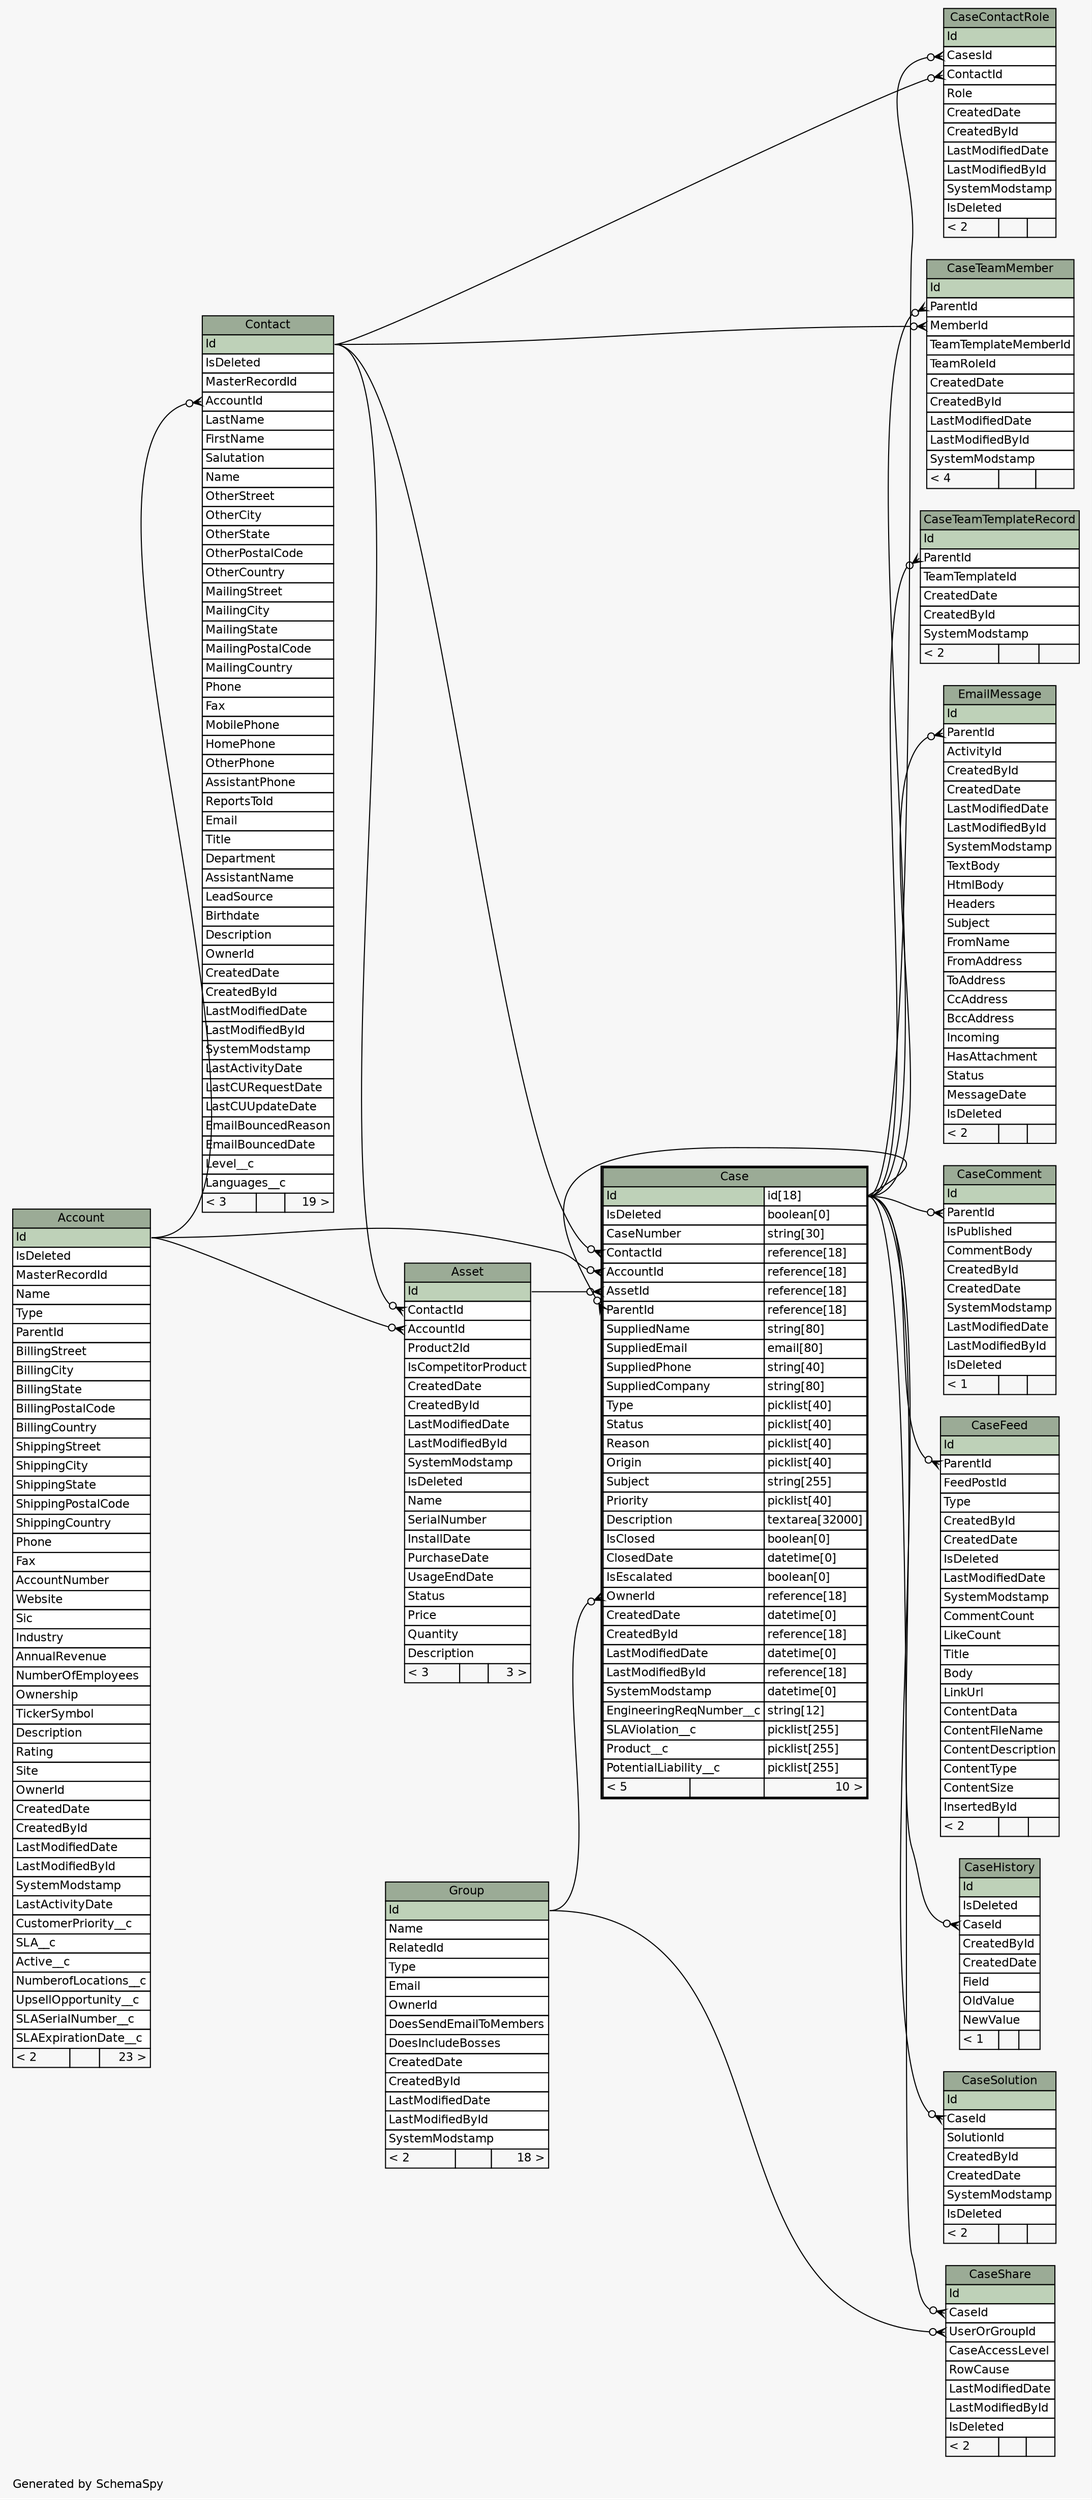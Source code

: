 // dot 2.36.0 on Mac OS X 10.11.6
// SchemaSpy rev 590
digraph "oneDegreeRelationshipsDiagram" {
  graph [
    rankdir="RL"
    bgcolor="#f7f7f7"
    label="\nGenerated by SchemaSpy"
    labeljust="l"
    nodesep="0.18"
    ranksep="0.46"
    fontname="Helvetica"
    fontsize="11"
  ];
  node [
    fontname="Helvetica"
    fontsize="11"
    shape="plaintext"
  ];
  edge [
    arrowsize="0.8"
  ];
  "Asset":"AccountId":w -> "Account":"Id":e [arrowhead=none dir=back arrowtail=crowodot];
  "Asset":"ContactId":w -> "Contact":"Id":e [arrowhead=none dir=back arrowtail=crowodot];
  "Case":"AccountId":w -> "Account":"Id":e [arrowhead=none dir=back arrowtail=crowodot];
  "Case":"AssetId":w -> "Asset":"Id":e [arrowhead=none dir=back arrowtail=crowodot];
  "Case":"ContactId":w -> "Contact":"Id":e [arrowhead=none dir=back arrowtail=crowodot];
  "Case":"OwnerId":w -> "Group":"Id":e [arrowhead=none dir=back arrowtail=crowodot];
  "Case":"ParentId":w -> "Case":"Id.type":e [arrowhead=none dir=back arrowtail=crowodot];
  "CaseComment":"ParentId":w -> "Case":"Id.type":e [arrowhead=none dir=back arrowtail=crowodot];
  "CaseContactRole":"CasesId":w -> "Case":"Id.type":e [arrowhead=none dir=back arrowtail=crowodot];
  "CaseContactRole":"ContactId":w -> "Contact":"Id":e [arrowhead=none dir=back arrowtail=crowodot];
  "CaseFeed":"ParentId":w -> "Case":"Id.type":e [arrowhead=none dir=back arrowtail=crowodot];
  "CaseHistory":"CaseId":w -> "Case":"Id.type":e [arrowhead=none dir=back arrowtail=crowodot];
  "CaseShare":"CaseId":w -> "Case":"Id.type":e [arrowhead=none dir=back arrowtail=crowodot];
  "CaseShare":"UserOrGroupId":w -> "Group":"Id":e [arrowhead=none dir=back arrowtail=crowodot];
  "CaseSolution":"CaseId":w -> "Case":"Id.type":e [arrowhead=none dir=back arrowtail=crowodot];
  "CaseTeamMember":"MemberId":w -> "Contact":"Id":e [arrowhead=none dir=back arrowtail=crowodot];
  "CaseTeamMember":"ParentId":w -> "Case":"Id.type":e [arrowhead=none dir=back arrowtail=crowodot];
  "CaseTeamTemplateRecord":"ParentId":w -> "Case":"Id.type":e [arrowhead=none dir=back arrowtail=crowodot];
  "Contact":"AccountId":w -> "Account":"Id":e [arrowhead=none dir=back arrowtail=crowodot];
  "EmailMessage":"ParentId":w -> "Case":"Id.type":e [arrowhead=none dir=back arrowtail=crowodot];
  "Account" [
    label=<
    <TABLE BORDER="0" CELLBORDER="1" CELLSPACING="0" BGCOLOR="#ffffff">
      <TR><TD COLSPAN="3" BGCOLOR="#9bab96" ALIGN="CENTER">Account</TD></TR>
      <TR><TD PORT="Id" COLSPAN="3" BGCOLOR="#bed1b8" ALIGN="LEFT">Id</TD></TR>
      <TR><TD PORT="IsDeleted" COLSPAN="3" ALIGN="LEFT">IsDeleted</TD></TR>
      <TR><TD PORT="MasterRecordId" COLSPAN="3" ALIGN="LEFT">MasterRecordId</TD></TR>
      <TR><TD PORT="Name" COLSPAN="3" ALIGN="LEFT">Name</TD></TR>
      <TR><TD PORT="Type" COLSPAN="3" ALIGN="LEFT">Type</TD></TR>
      <TR><TD PORT="ParentId" COLSPAN="3" ALIGN="LEFT">ParentId</TD></TR>
      <TR><TD PORT="BillingStreet" COLSPAN="3" ALIGN="LEFT">BillingStreet</TD></TR>
      <TR><TD PORT="BillingCity" COLSPAN="3" ALIGN="LEFT">BillingCity</TD></TR>
      <TR><TD PORT="BillingState" COLSPAN="3" ALIGN="LEFT">BillingState</TD></TR>
      <TR><TD PORT="BillingPostalCode" COLSPAN="3" ALIGN="LEFT">BillingPostalCode</TD></TR>
      <TR><TD PORT="BillingCountry" COLSPAN="3" ALIGN="LEFT">BillingCountry</TD></TR>
      <TR><TD PORT="ShippingStreet" COLSPAN="3" ALIGN="LEFT">ShippingStreet</TD></TR>
      <TR><TD PORT="ShippingCity" COLSPAN="3" ALIGN="LEFT">ShippingCity</TD></TR>
      <TR><TD PORT="ShippingState" COLSPAN="3" ALIGN="LEFT">ShippingState</TD></TR>
      <TR><TD PORT="ShippingPostalCode" COLSPAN="3" ALIGN="LEFT">ShippingPostalCode</TD></TR>
      <TR><TD PORT="ShippingCountry" COLSPAN="3" ALIGN="LEFT">ShippingCountry</TD></TR>
      <TR><TD PORT="Phone" COLSPAN="3" ALIGN="LEFT">Phone</TD></TR>
      <TR><TD PORT="Fax" COLSPAN="3" ALIGN="LEFT">Fax</TD></TR>
      <TR><TD PORT="AccountNumber" COLSPAN="3" ALIGN="LEFT">AccountNumber</TD></TR>
      <TR><TD PORT="Website" COLSPAN="3" ALIGN="LEFT">Website</TD></TR>
      <TR><TD PORT="Sic" COLSPAN="3" ALIGN="LEFT">Sic</TD></TR>
      <TR><TD PORT="Industry" COLSPAN="3" ALIGN="LEFT">Industry</TD></TR>
      <TR><TD PORT="AnnualRevenue" COLSPAN="3" ALIGN="LEFT">AnnualRevenue</TD></TR>
      <TR><TD PORT="NumberOfEmployees" COLSPAN="3" ALIGN="LEFT">NumberOfEmployees</TD></TR>
      <TR><TD PORT="Ownership" COLSPAN="3" ALIGN="LEFT">Ownership</TD></TR>
      <TR><TD PORT="TickerSymbol" COLSPAN="3" ALIGN="LEFT">TickerSymbol</TD></TR>
      <TR><TD PORT="Description" COLSPAN="3" ALIGN="LEFT">Description</TD></TR>
      <TR><TD PORT="Rating" COLSPAN="3" ALIGN="LEFT">Rating</TD></TR>
      <TR><TD PORT="Site" COLSPAN="3" ALIGN="LEFT">Site</TD></TR>
      <TR><TD PORT="OwnerId" COLSPAN="3" ALIGN="LEFT">OwnerId</TD></TR>
      <TR><TD PORT="CreatedDate" COLSPAN="3" ALIGN="LEFT">CreatedDate</TD></TR>
      <TR><TD PORT="CreatedById" COLSPAN="3" ALIGN="LEFT">CreatedById</TD></TR>
      <TR><TD PORT="LastModifiedDate" COLSPAN="3" ALIGN="LEFT">LastModifiedDate</TD></TR>
      <TR><TD PORT="LastModifiedById" COLSPAN="3" ALIGN="LEFT">LastModifiedById</TD></TR>
      <TR><TD PORT="SystemModstamp" COLSPAN="3" ALIGN="LEFT">SystemModstamp</TD></TR>
      <TR><TD PORT="LastActivityDate" COLSPAN="3" ALIGN="LEFT">LastActivityDate</TD></TR>
      <TR><TD PORT="CustomerPriority__c" COLSPAN="3" ALIGN="LEFT">CustomerPriority__c</TD></TR>
      <TR><TD PORT="SLA__c" COLSPAN="3" ALIGN="LEFT">SLA__c</TD></TR>
      <TR><TD PORT="Active__c" COLSPAN="3" ALIGN="LEFT">Active__c</TD></TR>
      <TR><TD PORT="NumberofLocations__c" COLSPAN="3" ALIGN="LEFT">NumberofLocations__c</TD></TR>
      <TR><TD PORT="UpsellOpportunity__c" COLSPAN="3" ALIGN="LEFT">UpsellOpportunity__c</TD></TR>
      <TR><TD PORT="SLASerialNumber__c" COLSPAN="3" ALIGN="LEFT">SLASerialNumber__c</TD></TR>
      <TR><TD PORT="SLAExpirationDate__c" COLSPAN="3" ALIGN="LEFT">SLAExpirationDate__c</TD></TR>
      <TR><TD ALIGN="LEFT" BGCOLOR="#f7f7f7">&lt; 2</TD><TD ALIGN="RIGHT" BGCOLOR="#f7f7f7">  </TD><TD ALIGN="RIGHT" BGCOLOR="#f7f7f7">23 &gt;</TD></TR>
    </TABLE>>
    URL="Account.html"
    tooltip="Account"
  ];
  "Asset" [
    label=<
    <TABLE BORDER="0" CELLBORDER="1" CELLSPACING="0" BGCOLOR="#ffffff">
      <TR><TD COLSPAN="3" BGCOLOR="#9bab96" ALIGN="CENTER">Asset</TD></TR>
      <TR><TD PORT="Id" COLSPAN="3" BGCOLOR="#bed1b8" ALIGN="LEFT">Id</TD></TR>
      <TR><TD PORT="ContactId" COLSPAN="3" ALIGN="LEFT">ContactId</TD></TR>
      <TR><TD PORT="AccountId" COLSPAN="3" ALIGN="LEFT">AccountId</TD></TR>
      <TR><TD PORT="Product2Id" COLSPAN="3" ALIGN="LEFT">Product2Id</TD></TR>
      <TR><TD PORT="IsCompetitorProduct" COLSPAN="3" ALIGN="LEFT">IsCompetitorProduct</TD></TR>
      <TR><TD PORT="CreatedDate" COLSPAN="3" ALIGN="LEFT">CreatedDate</TD></TR>
      <TR><TD PORT="CreatedById" COLSPAN="3" ALIGN="LEFT">CreatedById</TD></TR>
      <TR><TD PORT="LastModifiedDate" COLSPAN="3" ALIGN="LEFT">LastModifiedDate</TD></TR>
      <TR><TD PORT="LastModifiedById" COLSPAN="3" ALIGN="LEFT">LastModifiedById</TD></TR>
      <TR><TD PORT="SystemModstamp" COLSPAN="3" ALIGN="LEFT">SystemModstamp</TD></TR>
      <TR><TD PORT="IsDeleted" COLSPAN="3" ALIGN="LEFT">IsDeleted</TD></TR>
      <TR><TD PORT="Name" COLSPAN="3" ALIGN="LEFT">Name</TD></TR>
      <TR><TD PORT="SerialNumber" COLSPAN="3" ALIGN="LEFT">SerialNumber</TD></TR>
      <TR><TD PORT="InstallDate" COLSPAN="3" ALIGN="LEFT">InstallDate</TD></TR>
      <TR><TD PORT="PurchaseDate" COLSPAN="3" ALIGN="LEFT">PurchaseDate</TD></TR>
      <TR><TD PORT="UsageEndDate" COLSPAN="3" ALIGN="LEFT">UsageEndDate</TD></TR>
      <TR><TD PORT="Status" COLSPAN="3" ALIGN="LEFT">Status</TD></TR>
      <TR><TD PORT="Price" COLSPAN="3" ALIGN="LEFT">Price</TD></TR>
      <TR><TD PORT="Quantity" COLSPAN="3" ALIGN="LEFT">Quantity</TD></TR>
      <TR><TD PORT="Description" COLSPAN="3" ALIGN="LEFT">Description</TD></TR>
      <TR><TD ALIGN="LEFT" BGCOLOR="#f7f7f7">&lt; 3</TD><TD ALIGN="RIGHT" BGCOLOR="#f7f7f7">  </TD><TD ALIGN="RIGHT" BGCOLOR="#f7f7f7">3 &gt;</TD></TR>
    </TABLE>>
    URL="Asset.html"
    tooltip="Asset"
  ];
  "Case" [
    label=<
    <TABLE BORDER="2" CELLBORDER="1" CELLSPACING="0" BGCOLOR="#ffffff">
      <TR><TD COLSPAN="3" BGCOLOR="#9bab96" ALIGN="CENTER">Case</TD></TR>
      <TR><TD PORT="Id" COLSPAN="2" BGCOLOR="#bed1b8" ALIGN="LEFT">Id</TD><TD PORT="Id.type" ALIGN="LEFT">id[18]</TD></TR>
      <TR><TD PORT="IsDeleted" COLSPAN="2" ALIGN="LEFT">IsDeleted</TD><TD PORT="IsDeleted.type" ALIGN="LEFT">boolean[0]</TD></TR>
      <TR><TD PORT="CaseNumber" COLSPAN="2" ALIGN="LEFT">CaseNumber</TD><TD PORT="CaseNumber.type" ALIGN="LEFT">string[30]</TD></TR>
      <TR><TD PORT="ContactId" COLSPAN="2" ALIGN="LEFT">ContactId</TD><TD PORT="ContactId.type" ALIGN="LEFT">reference[18]</TD></TR>
      <TR><TD PORT="AccountId" COLSPAN="2" ALIGN="LEFT">AccountId</TD><TD PORT="AccountId.type" ALIGN="LEFT">reference[18]</TD></TR>
      <TR><TD PORT="AssetId" COLSPAN="2" ALIGN="LEFT">AssetId</TD><TD PORT="AssetId.type" ALIGN="LEFT">reference[18]</TD></TR>
      <TR><TD PORT="ParentId" COLSPAN="2" ALIGN="LEFT">ParentId</TD><TD PORT="ParentId.type" ALIGN="LEFT">reference[18]</TD></TR>
      <TR><TD PORT="SuppliedName" COLSPAN="2" ALIGN="LEFT">SuppliedName</TD><TD PORT="SuppliedName.type" ALIGN="LEFT">string[80]</TD></TR>
      <TR><TD PORT="SuppliedEmail" COLSPAN="2" ALIGN="LEFT">SuppliedEmail</TD><TD PORT="SuppliedEmail.type" ALIGN="LEFT">email[80]</TD></TR>
      <TR><TD PORT="SuppliedPhone" COLSPAN="2" ALIGN="LEFT">SuppliedPhone</TD><TD PORT="SuppliedPhone.type" ALIGN="LEFT">string[40]</TD></TR>
      <TR><TD PORT="SuppliedCompany" COLSPAN="2" ALIGN="LEFT">SuppliedCompany</TD><TD PORT="SuppliedCompany.type" ALIGN="LEFT">string[80]</TD></TR>
      <TR><TD PORT="Type" COLSPAN="2" ALIGN="LEFT">Type</TD><TD PORT="Type.type" ALIGN="LEFT">picklist[40]</TD></TR>
      <TR><TD PORT="Status" COLSPAN="2" ALIGN="LEFT">Status</TD><TD PORT="Status.type" ALIGN="LEFT">picklist[40]</TD></TR>
      <TR><TD PORT="Reason" COLSPAN="2" ALIGN="LEFT">Reason</TD><TD PORT="Reason.type" ALIGN="LEFT">picklist[40]</TD></TR>
      <TR><TD PORT="Origin" COLSPAN="2" ALIGN="LEFT">Origin</TD><TD PORT="Origin.type" ALIGN="LEFT">picklist[40]</TD></TR>
      <TR><TD PORT="Subject" COLSPAN="2" ALIGN="LEFT">Subject</TD><TD PORT="Subject.type" ALIGN="LEFT">string[255]</TD></TR>
      <TR><TD PORT="Priority" COLSPAN="2" ALIGN="LEFT">Priority</TD><TD PORT="Priority.type" ALIGN="LEFT">picklist[40]</TD></TR>
      <TR><TD PORT="Description" COLSPAN="2" ALIGN="LEFT">Description</TD><TD PORT="Description.type" ALIGN="LEFT">textarea[32000]</TD></TR>
      <TR><TD PORT="IsClosed" COLSPAN="2" ALIGN="LEFT">IsClosed</TD><TD PORT="IsClosed.type" ALIGN="LEFT">boolean[0]</TD></TR>
      <TR><TD PORT="ClosedDate" COLSPAN="2" ALIGN="LEFT">ClosedDate</TD><TD PORT="ClosedDate.type" ALIGN="LEFT">datetime[0]</TD></TR>
      <TR><TD PORT="IsEscalated" COLSPAN="2" ALIGN="LEFT">IsEscalated</TD><TD PORT="IsEscalated.type" ALIGN="LEFT">boolean[0]</TD></TR>
      <TR><TD PORT="OwnerId" COLSPAN="2" ALIGN="LEFT">OwnerId</TD><TD PORT="OwnerId.type" ALIGN="LEFT">reference[18]</TD></TR>
      <TR><TD PORT="CreatedDate" COLSPAN="2" ALIGN="LEFT">CreatedDate</TD><TD PORT="CreatedDate.type" ALIGN="LEFT">datetime[0]</TD></TR>
      <TR><TD PORT="CreatedById" COLSPAN="2" ALIGN="LEFT">CreatedById</TD><TD PORT="CreatedById.type" ALIGN="LEFT">reference[18]</TD></TR>
      <TR><TD PORT="LastModifiedDate" COLSPAN="2" ALIGN="LEFT">LastModifiedDate</TD><TD PORT="LastModifiedDate.type" ALIGN="LEFT">datetime[0]</TD></TR>
      <TR><TD PORT="LastModifiedById" COLSPAN="2" ALIGN="LEFT">LastModifiedById</TD><TD PORT="LastModifiedById.type" ALIGN="LEFT">reference[18]</TD></TR>
      <TR><TD PORT="SystemModstamp" COLSPAN="2" ALIGN="LEFT">SystemModstamp</TD><TD PORT="SystemModstamp.type" ALIGN="LEFT">datetime[0]</TD></TR>
      <TR><TD PORT="EngineeringReqNumber__c" COLSPAN="2" ALIGN="LEFT">EngineeringReqNumber__c</TD><TD PORT="EngineeringReqNumber__c.type" ALIGN="LEFT">string[12]</TD></TR>
      <TR><TD PORT="SLAViolation__c" COLSPAN="2" ALIGN="LEFT">SLAViolation__c</TD><TD PORT="SLAViolation__c.type" ALIGN="LEFT">picklist[255]</TD></TR>
      <TR><TD PORT="Product__c" COLSPAN="2" ALIGN="LEFT">Product__c</TD><TD PORT="Product__c.type" ALIGN="LEFT">picklist[255]</TD></TR>
      <TR><TD PORT="PotentialLiability__c" COLSPAN="2" ALIGN="LEFT">PotentialLiability__c</TD><TD PORT="PotentialLiability__c.type" ALIGN="LEFT">picklist[255]</TD></TR>
      <TR><TD ALIGN="LEFT" BGCOLOR="#f7f7f7">&lt; 5</TD><TD ALIGN="RIGHT" BGCOLOR="#f7f7f7">  </TD><TD ALIGN="RIGHT" BGCOLOR="#f7f7f7">10 &gt;</TD></TR>
    </TABLE>>
    URL="Case.html"
    tooltip="Case"
  ];
  "CaseComment" [
    label=<
    <TABLE BORDER="0" CELLBORDER="1" CELLSPACING="0" BGCOLOR="#ffffff">
      <TR><TD COLSPAN="3" BGCOLOR="#9bab96" ALIGN="CENTER">CaseComment</TD></TR>
      <TR><TD PORT="Id" COLSPAN="3" BGCOLOR="#bed1b8" ALIGN="LEFT">Id</TD></TR>
      <TR><TD PORT="ParentId" COLSPAN="3" ALIGN="LEFT">ParentId</TD></TR>
      <TR><TD PORT="IsPublished" COLSPAN="3" ALIGN="LEFT">IsPublished</TD></TR>
      <TR><TD PORT="CommentBody" COLSPAN="3" ALIGN="LEFT">CommentBody</TD></TR>
      <TR><TD PORT="CreatedById" COLSPAN="3" ALIGN="LEFT">CreatedById</TD></TR>
      <TR><TD PORT="CreatedDate" COLSPAN="3" ALIGN="LEFT">CreatedDate</TD></TR>
      <TR><TD PORT="SystemModstamp" COLSPAN="3" ALIGN="LEFT">SystemModstamp</TD></TR>
      <TR><TD PORT="LastModifiedDate" COLSPAN="3" ALIGN="LEFT">LastModifiedDate</TD></TR>
      <TR><TD PORT="LastModifiedById" COLSPAN="3" ALIGN="LEFT">LastModifiedById</TD></TR>
      <TR><TD PORT="IsDeleted" COLSPAN="3" ALIGN="LEFT">IsDeleted</TD></TR>
      <TR><TD ALIGN="LEFT" BGCOLOR="#f7f7f7">&lt; 1</TD><TD ALIGN="RIGHT" BGCOLOR="#f7f7f7">  </TD><TD ALIGN="RIGHT" BGCOLOR="#f7f7f7">  </TD></TR>
    </TABLE>>
    URL="CaseComment.html"
    tooltip="CaseComment"
  ];
  "CaseContactRole" [
    label=<
    <TABLE BORDER="0" CELLBORDER="1" CELLSPACING="0" BGCOLOR="#ffffff">
      <TR><TD COLSPAN="3" BGCOLOR="#9bab96" ALIGN="CENTER">CaseContactRole</TD></TR>
      <TR><TD PORT="Id" COLSPAN="3" BGCOLOR="#bed1b8" ALIGN="LEFT">Id</TD></TR>
      <TR><TD PORT="CasesId" COLSPAN="3" ALIGN="LEFT">CasesId</TD></TR>
      <TR><TD PORT="ContactId" COLSPAN="3" ALIGN="LEFT">ContactId</TD></TR>
      <TR><TD PORT="Role" COLSPAN="3" ALIGN="LEFT">Role</TD></TR>
      <TR><TD PORT="CreatedDate" COLSPAN="3" ALIGN="LEFT">CreatedDate</TD></TR>
      <TR><TD PORT="CreatedById" COLSPAN="3" ALIGN="LEFT">CreatedById</TD></TR>
      <TR><TD PORT="LastModifiedDate" COLSPAN="3" ALIGN="LEFT">LastModifiedDate</TD></TR>
      <TR><TD PORT="LastModifiedById" COLSPAN="3" ALIGN="LEFT">LastModifiedById</TD></TR>
      <TR><TD PORT="SystemModstamp" COLSPAN="3" ALIGN="LEFT">SystemModstamp</TD></TR>
      <TR><TD PORT="IsDeleted" COLSPAN="3" ALIGN="LEFT">IsDeleted</TD></TR>
      <TR><TD ALIGN="LEFT" BGCOLOR="#f7f7f7">&lt; 2</TD><TD ALIGN="RIGHT" BGCOLOR="#f7f7f7">  </TD><TD ALIGN="RIGHT" BGCOLOR="#f7f7f7">  </TD></TR>
    </TABLE>>
    URL="CaseContactRole.html"
    tooltip="CaseContactRole"
  ];
  "CaseFeed" [
    label=<
    <TABLE BORDER="0" CELLBORDER="1" CELLSPACING="0" BGCOLOR="#ffffff">
      <TR><TD COLSPAN="3" BGCOLOR="#9bab96" ALIGN="CENTER">CaseFeed</TD></TR>
      <TR><TD PORT="Id" COLSPAN="3" BGCOLOR="#bed1b8" ALIGN="LEFT">Id</TD></TR>
      <TR><TD PORT="ParentId" COLSPAN="3" ALIGN="LEFT">ParentId</TD></TR>
      <TR><TD PORT="FeedPostId" COLSPAN="3" ALIGN="LEFT">FeedPostId</TD></TR>
      <TR><TD PORT="Type" COLSPAN="3" ALIGN="LEFT">Type</TD></TR>
      <TR><TD PORT="CreatedById" COLSPAN="3" ALIGN="LEFT">CreatedById</TD></TR>
      <TR><TD PORT="CreatedDate" COLSPAN="3" ALIGN="LEFT">CreatedDate</TD></TR>
      <TR><TD PORT="IsDeleted" COLSPAN="3" ALIGN="LEFT">IsDeleted</TD></TR>
      <TR><TD PORT="LastModifiedDate" COLSPAN="3" ALIGN="LEFT">LastModifiedDate</TD></TR>
      <TR><TD PORT="SystemModstamp" COLSPAN="3" ALIGN="LEFT">SystemModstamp</TD></TR>
      <TR><TD PORT="CommentCount" COLSPAN="3" ALIGN="LEFT">CommentCount</TD></TR>
      <TR><TD PORT="LikeCount" COLSPAN="3" ALIGN="LEFT">LikeCount</TD></TR>
      <TR><TD PORT="Title" COLSPAN="3" ALIGN="LEFT">Title</TD></TR>
      <TR><TD PORT="Body" COLSPAN="3" ALIGN="LEFT">Body</TD></TR>
      <TR><TD PORT="LinkUrl" COLSPAN="3" ALIGN="LEFT">LinkUrl</TD></TR>
      <TR><TD PORT="ContentData" COLSPAN="3" ALIGN="LEFT">ContentData</TD></TR>
      <TR><TD PORT="ContentFileName" COLSPAN="3" ALIGN="LEFT">ContentFileName</TD></TR>
      <TR><TD PORT="ContentDescription" COLSPAN="3" ALIGN="LEFT">ContentDescription</TD></TR>
      <TR><TD PORT="ContentType" COLSPAN="3" ALIGN="LEFT">ContentType</TD></TR>
      <TR><TD PORT="ContentSize" COLSPAN="3" ALIGN="LEFT">ContentSize</TD></TR>
      <TR><TD PORT="InsertedById" COLSPAN="3" ALIGN="LEFT">InsertedById</TD></TR>
      <TR><TD ALIGN="LEFT" BGCOLOR="#f7f7f7">&lt; 2</TD><TD ALIGN="RIGHT" BGCOLOR="#f7f7f7">  </TD><TD ALIGN="RIGHT" BGCOLOR="#f7f7f7">  </TD></TR>
    </TABLE>>
    URL="CaseFeed.html"
    tooltip="CaseFeed"
  ];
  "CaseHistory" [
    label=<
    <TABLE BORDER="0" CELLBORDER="1" CELLSPACING="0" BGCOLOR="#ffffff">
      <TR><TD COLSPAN="3" BGCOLOR="#9bab96" ALIGN="CENTER">CaseHistory</TD></TR>
      <TR><TD PORT="Id" COLSPAN="3" BGCOLOR="#bed1b8" ALIGN="LEFT">Id</TD></TR>
      <TR><TD PORT="IsDeleted" COLSPAN="3" ALIGN="LEFT">IsDeleted</TD></TR>
      <TR><TD PORT="CaseId" COLSPAN="3" ALIGN="LEFT">CaseId</TD></TR>
      <TR><TD PORT="CreatedById" COLSPAN="3" ALIGN="LEFT">CreatedById</TD></TR>
      <TR><TD PORT="CreatedDate" COLSPAN="3" ALIGN="LEFT">CreatedDate</TD></TR>
      <TR><TD PORT="Field" COLSPAN="3" ALIGN="LEFT">Field</TD></TR>
      <TR><TD PORT="OldValue" COLSPAN="3" ALIGN="LEFT">OldValue</TD></TR>
      <TR><TD PORT="NewValue" COLSPAN="3" ALIGN="LEFT">NewValue</TD></TR>
      <TR><TD ALIGN="LEFT" BGCOLOR="#f7f7f7">&lt; 1</TD><TD ALIGN="RIGHT" BGCOLOR="#f7f7f7">  </TD><TD ALIGN="RIGHT" BGCOLOR="#f7f7f7">  </TD></TR>
    </TABLE>>
    URL="CaseHistory.html"
    tooltip="CaseHistory"
  ];
  "CaseShare" [
    label=<
    <TABLE BORDER="0" CELLBORDER="1" CELLSPACING="0" BGCOLOR="#ffffff">
      <TR><TD COLSPAN="3" BGCOLOR="#9bab96" ALIGN="CENTER">CaseShare</TD></TR>
      <TR><TD PORT="Id" COLSPAN="3" BGCOLOR="#bed1b8" ALIGN="LEFT">Id</TD></TR>
      <TR><TD PORT="CaseId" COLSPAN="3" ALIGN="LEFT">CaseId</TD></TR>
      <TR><TD PORT="UserOrGroupId" COLSPAN="3" ALIGN="LEFT">UserOrGroupId</TD></TR>
      <TR><TD PORT="CaseAccessLevel" COLSPAN="3" ALIGN="LEFT">CaseAccessLevel</TD></TR>
      <TR><TD PORT="RowCause" COLSPAN="3" ALIGN="LEFT">RowCause</TD></TR>
      <TR><TD PORT="LastModifiedDate" COLSPAN="3" ALIGN="LEFT">LastModifiedDate</TD></TR>
      <TR><TD PORT="LastModifiedById" COLSPAN="3" ALIGN="LEFT">LastModifiedById</TD></TR>
      <TR><TD PORT="IsDeleted" COLSPAN="3" ALIGN="LEFT">IsDeleted</TD></TR>
      <TR><TD ALIGN="LEFT" BGCOLOR="#f7f7f7">&lt; 2</TD><TD ALIGN="RIGHT" BGCOLOR="#f7f7f7">  </TD><TD ALIGN="RIGHT" BGCOLOR="#f7f7f7">  </TD></TR>
    </TABLE>>
    URL="CaseShare.html"
    tooltip="CaseShare"
  ];
  "CaseSolution" [
    label=<
    <TABLE BORDER="0" CELLBORDER="1" CELLSPACING="0" BGCOLOR="#ffffff">
      <TR><TD COLSPAN="3" BGCOLOR="#9bab96" ALIGN="CENTER">CaseSolution</TD></TR>
      <TR><TD PORT="Id" COLSPAN="3" BGCOLOR="#bed1b8" ALIGN="LEFT">Id</TD></TR>
      <TR><TD PORT="CaseId" COLSPAN="3" ALIGN="LEFT">CaseId</TD></TR>
      <TR><TD PORT="SolutionId" COLSPAN="3" ALIGN="LEFT">SolutionId</TD></TR>
      <TR><TD PORT="CreatedById" COLSPAN="3" ALIGN="LEFT">CreatedById</TD></TR>
      <TR><TD PORT="CreatedDate" COLSPAN="3" ALIGN="LEFT">CreatedDate</TD></TR>
      <TR><TD PORT="SystemModstamp" COLSPAN="3" ALIGN="LEFT">SystemModstamp</TD></TR>
      <TR><TD PORT="IsDeleted" COLSPAN="3" ALIGN="LEFT">IsDeleted</TD></TR>
      <TR><TD ALIGN="LEFT" BGCOLOR="#f7f7f7">&lt; 2</TD><TD ALIGN="RIGHT" BGCOLOR="#f7f7f7">  </TD><TD ALIGN="RIGHT" BGCOLOR="#f7f7f7">  </TD></TR>
    </TABLE>>
    URL="CaseSolution.html"
    tooltip="CaseSolution"
  ];
  "CaseTeamMember" [
    label=<
    <TABLE BORDER="0" CELLBORDER="1" CELLSPACING="0" BGCOLOR="#ffffff">
      <TR><TD COLSPAN="3" BGCOLOR="#9bab96" ALIGN="CENTER">CaseTeamMember</TD></TR>
      <TR><TD PORT="Id" COLSPAN="3" BGCOLOR="#bed1b8" ALIGN="LEFT">Id</TD></TR>
      <TR><TD PORT="ParentId" COLSPAN="3" ALIGN="LEFT">ParentId</TD></TR>
      <TR><TD PORT="MemberId" COLSPAN="3" ALIGN="LEFT">MemberId</TD></TR>
      <TR><TD PORT="TeamTemplateMemberId" COLSPAN="3" ALIGN="LEFT">TeamTemplateMemberId</TD></TR>
      <TR><TD PORT="TeamRoleId" COLSPAN="3" ALIGN="LEFT">TeamRoleId</TD></TR>
      <TR><TD PORT="CreatedDate" COLSPAN="3" ALIGN="LEFT">CreatedDate</TD></TR>
      <TR><TD PORT="CreatedById" COLSPAN="3" ALIGN="LEFT">CreatedById</TD></TR>
      <TR><TD PORT="LastModifiedDate" COLSPAN="3" ALIGN="LEFT">LastModifiedDate</TD></TR>
      <TR><TD PORT="LastModifiedById" COLSPAN="3" ALIGN="LEFT">LastModifiedById</TD></TR>
      <TR><TD PORT="SystemModstamp" COLSPAN="3" ALIGN="LEFT">SystemModstamp</TD></TR>
      <TR><TD ALIGN="LEFT" BGCOLOR="#f7f7f7">&lt; 4</TD><TD ALIGN="RIGHT" BGCOLOR="#f7f7f7">  </TD><TD ALIGN="RIGHT" BGCOLOR="#f7f7f7">  </TD></TR>
    </TABLE>>
    URL="CaseTeamMember.html"
    tooltip="CaseTeamMember"
  ];
  "CaseTeamTemplateRecord" [
    label=<
    <TABLE BORDER="0" CELLBORDER="1" CELLSPACING="0" BGCOLOR="#ffffff">
      <TR><TD COLSPAN="3" BGCOLOR="#9bab96" ALIGN="CENTER">CaseTeamTemplateRecord</TD></TR>
      <TR><TD PORT="Id" COLSPAN="3" BGCOLOR="#bed1b8" ALIGN="LEFT">Id</TD></TR>
      <TR><TD PORT="ParentId" COLSPAN="3" ALIGN="LEFT">ParentId</TD></TR>
      <TR><TD PORT="TeamTemplateId" COLSPAN="3" ALIGN="LEFT">TeamTemplateId</TD></TR>
      <TR><TD PORT="CreatedDate" COLSPAN="3" ALIGN="LEFT">CreatedDate</TD></TR>
      <TR><TD PORT="CreatedById" COLSPAN="3" ALIGN="LEFT">CreatedById</TD></TR>
      <TR><TD PORT="SystemModstamp" COLSPAN="3" ALIGN="LEFT">SystemModstamp</TD></TR>
      <TR><TD ALIGN="LEFT" BGCOLOR="#f7f7f7">&lt; 2</TD><TD ALIGN="RIGHT" BGCOLOR="#f7f7f7">  </TD><TD ALIGN="RIGHT" BGCOLOR="#f7f7f7">  </TD></TR>
    </TABLE>>
    URL="CaseTeamTemplateRecord.html"
    tooltip="CaseTeamTemplateRecord"
  ];
  "Contact" [
    label=<
    <TABLE BORDER="0" CELLBORDER="1" CELLSPACING="0" BGCOLOR="#ffffff">
      <TR><TD COLSPAN="3" BGCOLOR="#9bab96" ALIGN="CENTER">Contact</TD></TR>
      <TR><TD PORT="Id" COLSPAN="3" BGCOLOR="#bed1b8" ALIGN="LEFT">Id</TD></TR>
      <TR><TD PORT="IsDeleted" COLSPAN="3" ALIGN="LEFT">IsDeleted</TD></TR>
      <TR><TD PORT="MasterRecordId" COLSPAN="3" ALIGN="LEFT">MasterRecordId</TD></TR>
      <TR><TD PORT="AccountId" COLSPAN="3" ALIGN="LEFT">AccountId</TD></TR>
      <TR><TD PORT="LastName" COLSPAN="3" ALIGN="LEFT">LastName</TD></TR>
      <TR><TD PORT="FirstName" COLSPAN="3" ALIGN="LEFT">FirstName</TD></TR>
      <TR><TD PORT="Salutation" COLSPAN="3" ALIGN="LEFT">Salutation</TD></TR>
      <TR><TD PORT="Name" COLSPAN="3" ALIGN="LEFT">Name</TD></TR>
      <TR><TD PORT="OtherStreet" COLSPAN="3" ALIGN="LEFT">OtherStreet</TD></TR>
      <TR><TD PORT="OtherCity" COLSPAN="3" ALIGN="LEFT">OtherCity</TD></TR>
      <TR><TD PORT="OtherState" COLSPAN="3" ALIGN="LEFT">OtherState</TD></TR>
      <TR><TD PORT="OtherPostalCode" COLSPAN="3" ALIGN="LEFT">OtherPostalCode</TD></TR>
      <TR><TD PORT="OtherCountry" COLSPAN="3" ALIGN="LEFT">OtherCountry</TD></TR>
      <TR><TD PORT="MailingStreet" COLSPAN="3" ALIGN="LEFT">MailingStreet</TD></TR>
      <TR><TD PORT="MailingCity" COLSPAN="3" ALIGN="LEFT">MailingCity</TD></TR>
      <TR><TD PORT="MailingState" COLSPAN="3" ALIGN="LEFT">MailingState</TD></TR>
      <TR><TD PORT="MailingPostalCode" COLSPAN="3" ALIGN="LEFT">MailingPostalCode</TD></TR>
      <TR><TD PORT="MailingCountry" COLSPAN="3" ALIGN="LEFT">MailingCountry</TD></TR>
      <TR><TD PORT="Phone" COLSPAN="3" ALIGN="LEFT">Phone</TD></TR>
      <TR><TD PORT="Fax" COLSPAN="3" ALIGN="LEFT">Fax</TD></TR>
      <TR><TD PORT="MobilePhone" COLSPAN="3" ALIGN="LEFT">MobilePhone</TD></TR>
      <TR><TD PORT="HomePhone" COLSPAN="3" ALIGN="LEFT">HomePhone</TD></TR>
      <TR><TD PORT="OtherPhone" COLSPAN="3" ALIGN="LEFT">OtherPhone</TD></TR>
      <TR><TD PORT="AssistantPhone" COLSPAN="3" ALIGN="LEFT">AssistantPhone</TD></TR>
      <TR><TD PORT="ReportsToId" COLSPAN="3" ALIGN="LEFT">ReportsToId</TD></TR>
      <TR><TD PORT="Email" COLSPAN="3" ALIGN="LEFT">Email</TD></TR>
      <TR><TD PORT="Title" COLSPAN="3" ALIGN="LEFT">Title</TD></TR>
      <TR><TD PORT="Department" COLSPAN="3" ALIGN="LEFT">Department</TD></TR>
      <TR><TD PORT="AssistantName" COLSPAN="3" ALIGN="LEFT">AssistantName</TD></TR>
      <TR><TD PORT="LeadSource" COLSPAN="3" ALIGN="LEFT">LeadSource</TD></TR>
      <TR><TD PORT="Birthdate" COLSPAN="3" ALIGN="LEFT">Birthdate</TD></TR>
      <TR><TD PORT="Description" COLSPAN="3" ALIGN="LEFT">Description</TD></TR>
      <TR><TD PORT="OwnerId" COLSPAN="3" ALIGN="LEFT">OwnerId</TD></TR>
      <TR><TD PORT="CreatedDate" COLSPAN="3" ALIGN="LEFT">CreatedDate</TD></TR>
      <TR><TD PORT="CreatedById" COLSPAN="3" ALIGN="LEFT">CreatedById</TD></TR>
      <TR><TD PORT="LastModifiedDate" COLSPAN="3" ALIGN="LEFT">LastModifiedDate</TD></TR>
      <TR><TD PORT="LastModifiedById" COLSPAN="3" ALIGN="LEFT">LastModifiedById</TD></TR>
      <TR><TD PORT="SystemModstamp" COLSPAN="3" ALIGN="LEFT">SystemModstamp</TD></TR>
      <TR><TD PORT="LastActivityDate" COLSPAN="3" ALIGN="LEFT">LastActivityDate</TD></TR>
      <TR><TD PORT="LastCURequestDate" COLSPAN="3" ALIGN="LEFT">LastCURequestDate</TD></TR>
      <TR><TD PORT="LastCUUpdateDate" COLSPAN="3" ALIGN="LEFT">LastCUUpdateDate</TD></TR>
      <TR><TD PORT="EmailBouncedReason" COLSPAN="3" ALIGN="LEFT">EmailBouncedReason</TD></TR>
      <TR><TD PORT="EmailBouncedDate" COLSPAN="3" ALIGN="LEFT">EmailBouncedDate</TD></TR>
      <TR><TD PORT="Level__c" COLSPAN="3" ALIGN="LEFT">Level__c</TD></TR>
      <TR><TD PORT="Languages__c" COLSPAN="3" ALIGN="LEFT">Languages__c</TD></TR>
      <TR><TD ALIGN="LEFT" BGCOLOR="#f7f7f7">&lt; 3</TD><TD ALIGN="RIGHT" BGCOLOR="#f7f7f7">  </TD><TD ALIGN="RIGHT" BGCOLOR="#f7f7f7">19 &gt;</TD></TR>
    </TABLE>>
    URL="Contact.html"
    tooltip="Contact"
  ];
  "EmailMessage" [
    label=<
    <TABLE BORDER="0" CELLBORDER="1" CELLSPACING="0" BGCOLOR="#ffffff">
      <TR><TD COLSPAN="3" BGCOLOR="#9bab96" ALIGN="CENTER">EmailMessage</TD></TR>
      <TR><TD PORT="Id" COLSPAN="3" BGCOLOR="#bed1b8" ALIGN="LEFT">Id</TD></TR>
      <TR><TD PORT="ParentId" COLSPAN="3" ALIGN="LEFT">ParentId</TD></TR>
      <TR><TD PORT="ActivityId" COLSPAN="3" ALIGN="LEFT">ActivityId</TD></TR>
      <TR><TD PORT="CreatedById" COLSPAN="3" ALIGN="LEFT">CreatedById</TD></TR>
      <TR><TD PORT="CreatedDate" COLSPAN="3" ALIGN="LEFT">CreatedDate</TD></TR>
      <TR><TD PORT="LastModifiedDate" COLSPAN="3" ALIGN="LEFT">LastModifiedDate</TD></TR>
      <TR><TD PORT="LastModifiedById" COLSPAN="3" ALIGN="LEFT">LastModifiedById</TD></TR>
      <TR><TD PORT="SystemModstamp" COLSPAN="3" ALIGN="LEFT">SystemModstamp</TD></TR>
      <TR><TD PORT="TextBody" COLSPAN="3" ALIGN="LEFT">TextBody</TD></TR>
      <TR><TD PORT="HtmlBody" COLSPAN="3" ALIGN="LEFT">HtmlBody</TD></TR>
      <TR><TD PORT="Headers" COLSPAN="3" ALIGN="LEFT">Headers</TD></TR>
      <TR><TD PORT="Subject" COLSPAN="3" ALIGN="LEFT">Subject</TD></TR>
      <TR><TD PORT="FromName" COLSPAN="3" ALIGN="LEFT">FromName</TD></TR>
      <TR><TD PORT="FromAddress" COLSPAN="3" ALIGN="LEFT">FromAddress</TD></TR>
      <TR><TD PORT="ToAddress" COLSPAN="3" ALIGN="LEFT">ToAddress</TD></TR>
      <TR><TD PORT="CcAddress" COLSPAN="3" ALIGN="LEFT">CcAddress</TD></TR>
      <TR><TD PORT="BccAddress" COLSPAN="3" ALIGN="LEFT">BccAddress</TD></TR>
      <TR><TD PORT="Incoming" COLSPAN="3" ALIGN="LEFT">Incoming</TD></TR>
      <TR><TD PORT="HasAttachment" COLSPAN="3" ALIGN="LEFT">HasAttachment</TD></TR>
      <TR><TD PORT="Status" COLSPAN="3" ALIGN="LEFT">Status</TD></TR>
      <TR><TD PORT="MessageDate" COLSPAN="3" ALIGN="LEFT">MessageDate</TD></TR>
      <TR><TD PORT="IsDeleted" COLSPAN="3" ALIGN="LEFT">IsDeleted</TD></TR>
      <TR><TD ALIGN="LEFT" BGCOLOR="#f7f7f7">&lt; 2</TD><TD ALIGN="RIGHT" BGCOLOR="#f7f7f7">  </TD><TD ALIGN="RIGHT" BGCOLOR="#f7f7f7">  </TD></TR>
    </TABLE>>
    URL="EmailMessage.html"
    tooltip="EmailMessage"
  ];
  "Group" [
    label=<
    <TABLE BORDER="0" CELLBORDER="1" CELLSPACING="0" BGCOLOR="#ffffff">
      <TR><TD COLSPAN="3" BGCOLOR="#9bab96" ALIGN="CENTER">Group</TD></TR>
      <TR><TD PORT="Id" COLSPAN="3" BGCOLOR="#bed1b8" ALIGN="LEFT">Id</TD></TR>
      <TR><TD PORT="Name" COLSPAN="3" ALIGN="LEFT">Name</TD></TR>
      <TR><TD PORT="RelatedId" COLSPAN="3" ALIGN="LEFT">RelatedId</TD></TR>
      <TR><TD PORT="Type" COLSPAN="3" ALIGN="LEFT">Type</TD></TR>
      <TR><TD PORT="Email" COLSPAN="3" ALIGN="LEFT">Email</TD></TR>
      <TR><TD PORT="OwnerId" COLSPAN="3" ALIGN="LEFT">OwnerId</TD></TR>
      <TR><TD PORT="DoesSendEmailToMembers" COLSPAN="3" ALIGN="LEFT">DoesSendEmailToMembers</TD></TR>
      <TR><TD PORT="DoesIncludeBosses" COLSPAN="3" ALIGN="LEFT">DoesIncludeBosses</TD></TR>
      <TR><TD PORT="CreatedDate" COLSPAN="3" ALIGN="LEFT">CreatedDate</TD></TR>
      <TR><TD PORT="CreatedById" COLSPAN="3" ALIGN="LEFT">CreatedById</TD></TR>
      <TR><TD PORT="LastModifiedDate" COLSPAN="3" ALIGN="LEFT">LastModifiedDate</TD></TR>
      <TR><TD PORT="LastModifiedById" COLSPAN="3" ALIGN="LEFT">LastModifiedById</TD></TR>
      <TR><TD PORT="SystemModstamp" COLSPAN="3" ALIGN="LEFT">SystemModstamp</TD></TR>
      <TR><TD ALIGN="LEFT" BGCOLOR="#f7f7f7">&lt; 2</TD><TD ALIGN="RIGHT" BGCOLOR="#f7f7f7">  </TD><TD ALIGN="RIGHT" BGCOLOR="#f7f7f7">18 &gt;</TD></TR>
    </TABLE>>
    URL="Group.html"
    tooltip="Group"
  ];
}
